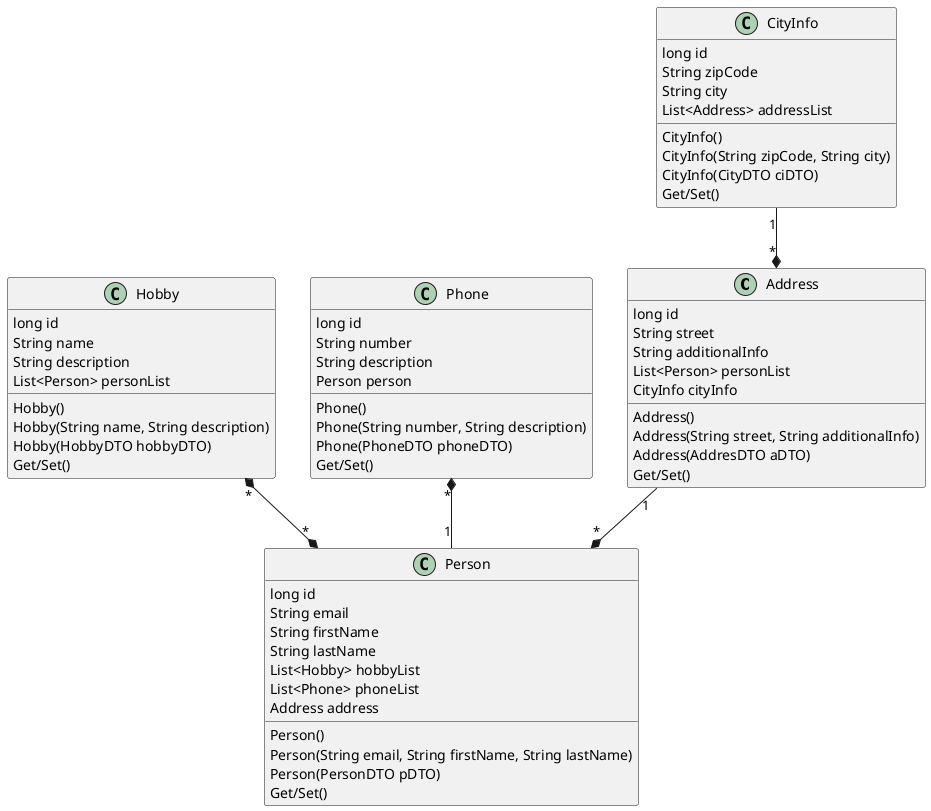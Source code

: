 @startuml
'https://plantuml.com/class-diagram

class Address{
long id
String street
String additionalInfo
List<Person> personList
CityInfo cityInfo
Address()
Address(String street, String additionalInfo)
Address(AddresDTO aDTO)
Get/Set()
}
class CityInfo {
long id
String zipCode
String city
List<Address> addressList
CityInfo()
CityInfo(String zipCode, String city)
CityInfo(CityDTO ciDTO)
Get/Set()
}
class Hobby {
long id
String name
String description
List<Person> personList
Hobby()
Hobby(String name, String description)
Hobby(HobbyDTO hobbyDTO)
Get/Set()
}
class Person {
long id
String email
String firstName
String lastName
List<Hobby> hobbyList
List<Phone> phoneList
Address address
Person()
Person(String email, String firstName, String lastName)
Person(PersonDTO pDTO)
Get/Set()
}
class Phone {
long id
String number
String description
Person person
Phone()
Phone(String number, String description)
Phone(PhoneDTO phoneDTO)
Get/Set()
}

'Relations'

CityInfo "1"--*"*" Address

Address "1"--*"*" Person

Phone "*"*--"1" Person

Hobby "*"*--*"*" Person

@enduml